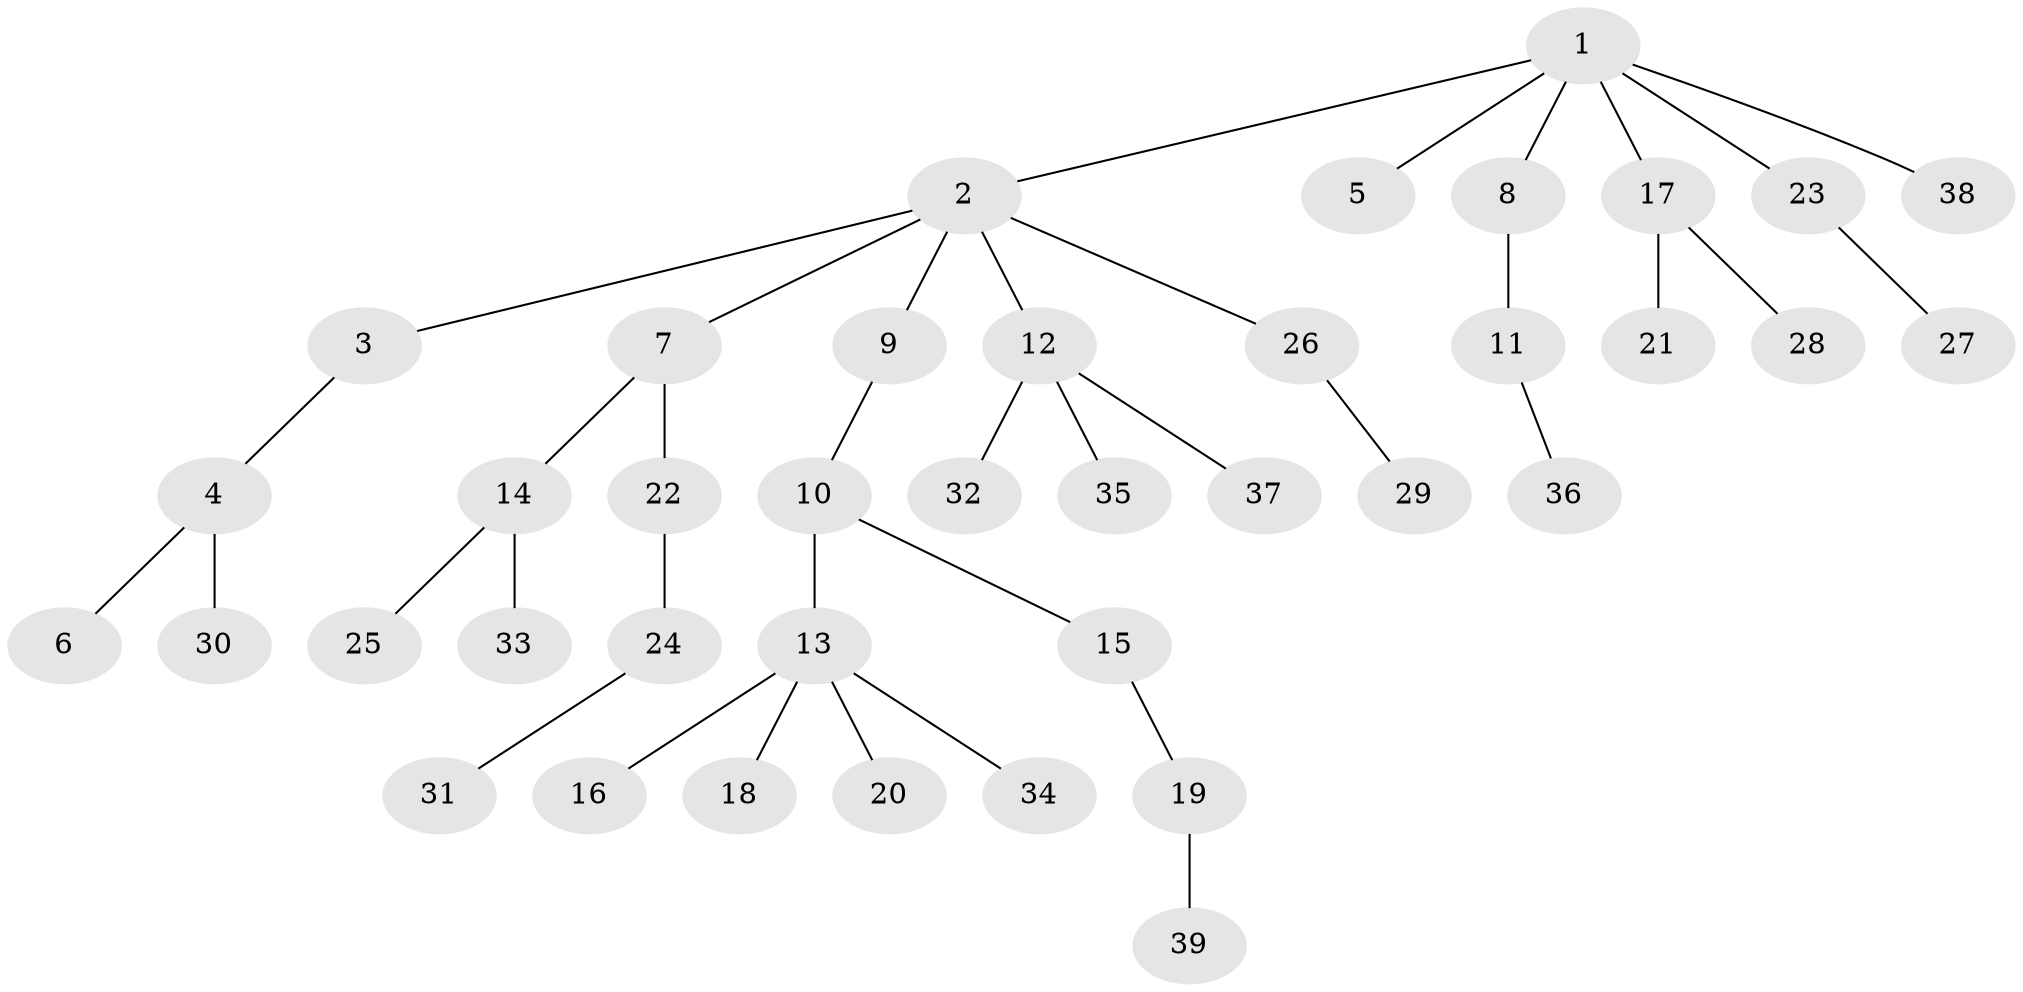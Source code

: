 // original degree distribution, {7: 0.03636363636363636, 1: 0.4909090909090909, 3: 0.16363636363636364, 2: 0.2727272727272727, 4: 0.01818181818181818, 6: 0.01818181818181818}
// Generated by graph-tools (version 1.1) at 2025/51/03/04/25 22:51:35]
// undirected, 39 vertices, 38 edges
graph export_dot {
  node [color=gray90,style=filled];
  1;
  2;
  3;
  4;
  5;
  6;
  7;
  8;
  9;
  10;
  11;
  12;
  13;
  14;
  15;
  16;
  17;
  18;
  19;
  20;
  21;
  22;
  23;
  24;
  25;
  26;
  27;
  28;
  29;
  30;
  31;
  32;
  33;
  34;
  35;
  36;
  37;
  38;
  39;
  1 -- 2 [weight=1.0];
  1 -- 5 [weight=1.0];
  1 -- 8 [weight=1.0];
  1 -- 17 [weight=1.0];
  1 -- 23 [weight=1.0];
  1 -- 38 [weight=1.0];
  2 -- 3 [weight=1.0];
  2 -- 7 [weight=1.0];
  2 -- 9 [weight=1.0];
  2 -- 12 [weight=1.0];
  2 -- 26 [weight=1.0];
  3 -- 4 [weight=1.0];
  4 -- 6 [weight=1.0];
  4 -- 30 [weight=1.0];
  7 -- 14 [weight=1.0];
  7 -- 22 [weight=1.0];
  8 -- 11 [weight=1.0];
  9 -- 10 [weight=1.0];
  10 -- 13 [weight=1.0];
  10 -- 15 [weight=1.0];
  11 -- 36 [weight=1.0];
  12 -- 32 [weight=1.0];
  12 -- 35 [weight=1.0];
  12 -- 37 [weight=1.0];
  13 -- 16 [weight=1.0];
  13 -- 18 [weight=1.0];
  13 -- 20 [weight=1.0];
  13 -- 34 [weight=1.0];
  14 -- 25 [weight=1.0];
  14 -- 33 [weight=1.0];
  15 -- 19 [weight=1.0];
  17 -- 21 [weight=1.0];
  17 -- 28 [weight=1.0];
  19 -- 39 [weight=1.0];
  22 -- 24 [weight=1.0];
  23 -- 27 [weight=1.0];
  24 -- 31 [weight=1.0];
  26 -- 29 [weight=1.0];
}
